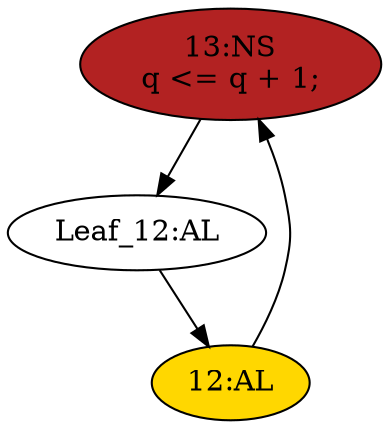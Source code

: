 strict digraph "compose( ,  )" {
	node [label="\N"];
	"13:NS"	[ast="<pyverilog.vparser.ast.NonblockingSubstitution object at 0x7feba96d6910>",
		fillcolor=firebrick,
		label="13:NS
q <= q + 1;",
		statements="[<pyverilog.vparser.ast.NonblockingSubstitution object at 0x7feba96d6910>]",
		style=filled,
		typ=NonblockingSubstitution];
	"Leaf_12:AL"	[def_var="['q']",
		label="Leaf_12:AL"];
	"13:NS" -> "Leaf_12:AL"	[cond="[]",
		lineno=None];
	"12:AL"	[ast="<pyverilog.vparser.ast.Always object at 0x7feba97b5f10>",
		clk_sens=True,
		fillcolor=gold,
		label="12:AL",
		sens="['clk']",
		statements="[]",
		style=filled,
		typ=Always,
		use_var="['q']"];
	"12:AL" -> "13:NS"	[cond="[]",
		lineno=None];
	"Leaf_12:AL" -> "12:AL";
}
